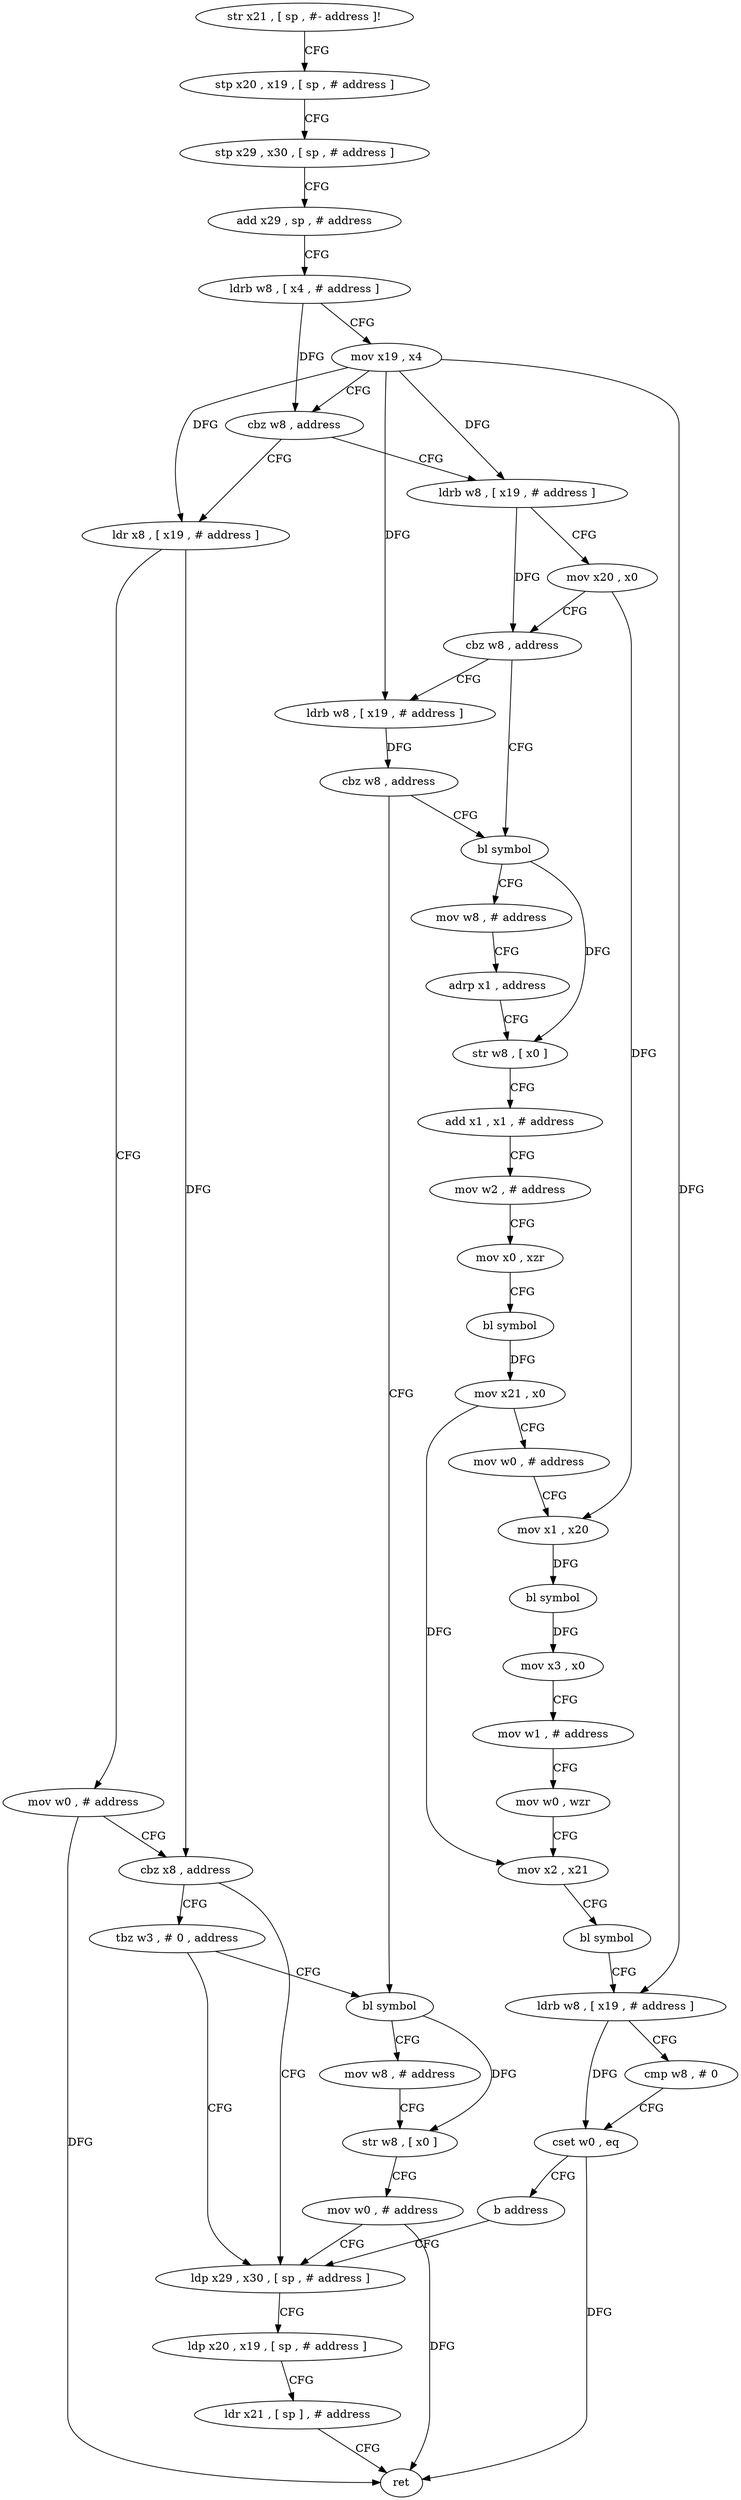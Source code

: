 digraph "func" {
"4210372" [label = "str x21 , [ sp , #- address ]!" ]
"4210376" [label = "stp x20 , x19 , [ sp , # address ]" ]
"4210380" [label = "stp x29 , x30 , [ sp , # address ]" ]
"4210384" [label = "add x29 , sp , # address" ]
"4210388" [label = "ldrb w8 , [ x4 , # address ]" ]
"4210392" [label = "mov x19 , x4" ]
"4210396" [label = "cbz w8 , address" ]
"4210504" [label = "ldr x8 , [ x19 , # address ]" ]
"4210400" [label = "ldrb w8 , [ x19 , # address ]" ]
"4210508" [label = "mov w0 , # address" ]
"4210512" [label = "cbz x8 , address" ]
"4210536" [label = "ldp x29 , x30 , [ sp , # address ]" ]
"4210516" [label = "tbz w3 , # 0 , address" ]
"4210404" [label = "mov x20 , x0" ]
"4210408" [label = "cbz w8 , address" ]
"4210420" [label = "bl symbol" ]
"4210412" [label = "ldrb w8 , [ x19 , # address ]" ]
"4210540" [label = "ldp x20 , x19 , [ sp , # address ]" ]
"4210544" [label = "ldr x21 , [ sp ] , # address" ]
"4210548" [label = "ret" ]
"4210520" [label = "bl symbol" ]
"4210424" [label = "mov w8 , # address" ]
"4210428" [label = "adrp x1 , address" ]
"4210432" [label = "str w8 , [ x0 ]" ]
"4210436" [label = "add x1 , x1 , # address" ]
"4210440" [label = "mov w2 , # address" ]
"4210444" [label = "mov x0 , xzr" ]
"4210448" [label = "bl symbol" ]
"4210452" [label = "mov x21 , x0" ]
"4210456" [label = "mov w0 , # address" ]
"4210460" [label = "mov x1 , x20" ]
"4210464" [label = "bl symbol" ]
"4210468" [label = "mov x3 , x0" ]
"4210472" [label = "mov w1 , # address" ]
"4210476" [label = "mov w0 , wzr" ]
"4210480" [label = "mov x2 , x21" ]
"4210484" [label = "bl symbol" ]
"4210488" [label = "ldrb w8 , [ x19 , # address ]" ]
"4210492" [label = "cmp w8 , # 0" ]
"4210496" [label = "cset w0 , eq" ]
"4210500" [label = "b address" ]
"4210416" [label = "cbz w8 , address" ]
"4210524" [label = "mov w8 , # address" ]
"4210528" [label = "str w8 , [ x0 ]" ]
"4210532" [label = "mov w0 , # address" ]
"4210372" -> "4210376" [ label = "CFG" ]
"4210376" -> "4210380" [ label = "CFG" ]
"4210380" -> "4210384" [ label = "CFG" ]
"4210384" -> "4210388" [ label = "CFG" ]
"4210388" -> "4210392" [ label = "CFG" ]
"4210388" -> "4210396" [ label = "DFG" ]
"4210392" -> "4210396" [ label = "CFG" ]
"4210392" -> "4210504" [ label = "DFG" ]
"4210392" -> "4210400" [ label = "DFG" ]
"4210392" -> "4210488" [ label = "DFG" ]
"4210392" -> "4210412" [ label = "DFG" ]
"4210396" -> "4210504" [ label = "CFG" ]
"4210396" -> "4210400" [ label = "CFG" ]
"4210504" -> "4210508" [ label = "CFG" ]
"4210504" -> "4210512" [ label = "DFG" ]
"4210400" -> "4210404" [ label = "CFG" ]
"4210400" -> "4210408" [ label = "DFG" ]
"4210508" -> "4210512" [ label = "CFG" ]
"4210508" -> "4210548" [ label = "DFG" ]
"4210512" -> "4210536" [ label = "CFG" ]
"4210512" -> "4210516" [ label = "CFG" ]
"4210536" -> "4210540" [ label = "CFG" ]
"4210516" -> "4210536" [ label = "CFG" ]
"4210516" -> "4210520" [ label = "CFG" ]
"4210404" -> "4210408" [ label = "CFG" ]
"4210404" -> "4210460" [ label = "DFG" ]
"4210408" -> "4210420" [ label = "CFG" ]
"4210408" -> "4210412" [ label = "CFG" ]
"4210420" -> "4210424" [ label = "CFG" ]
"4210420" -> "4210432" [ label = "DFG" ]
"4210412" -> "4210416" [ label = "DFG" ]
"4210540" -> "4210544" [ label = "CFG" ]
"4210544" -> "4210548" [ label = "CFG" ]
"4210520" -> "4210524" [ label = "CFG" ]
"4210520" -> "4210528" [ label = "DFG" ]
"4210424" -> "4210428" [ label = "CFG" ]
"4210428" -> "4210432" [ label = "CFG" ]
"4210432" -> "4210436" [ label = "CFG" ]
"4210436" -> "4210440" [ label = "CFG" ]
"4210440" -> "4210444" [ label = "CFG" ]
"4210444" -> "4210448" [ label = "CFG" ]
"4210448" -> "4210452" [ label = "DFG" ]
"4210452" -> "4210456" [ label = "CFG" ]
"4210452" -> "4210480" [ label = "DFG" ]
"4210456" -> "4210460" [ label = "CFG" ]
"4210460" -> "4210464" [ label = "DFG" ]
"4210464" -> "4210468" [ label = "DFG" ]
"4210468" -> "4210472" [ label = "CFG" ]
"4210472" -> "4210476" [ label = "CFG" ]
"4210476" -> "4210480" [ label = "CFG" ]
"4210480" -> "4210484" [ label = "CFG" ]
"4210484" -> "4210488" [ label = "CFG" ]
"4210488" -> "4210492" [ label = "CFG" ]
"4210488" -> "4210496" [ label = "DFG" ]
"4210492" -> "4210496" [ label = "CFG" ]
"4210496" -> "4210500" [ label = "CFG" ]
"4210496" -> "4210548" [ label = "DFG" ]
"4210500" -> "4210536" [ label = "CFG" ]
"4210416" -> "4210520" [ label = "CFG" ]
"4210416" -> "4210420" [ label = "CFG" ]
"4210524" -> "4210528" [ label = "CFG" ]
"4210528" -> "4210532" [ label = "CFG" ]
"4210532" -> "4210536" [ label = "CFG" ]
"4210532" -> "4210548" [ label = "DFG" ]
}
